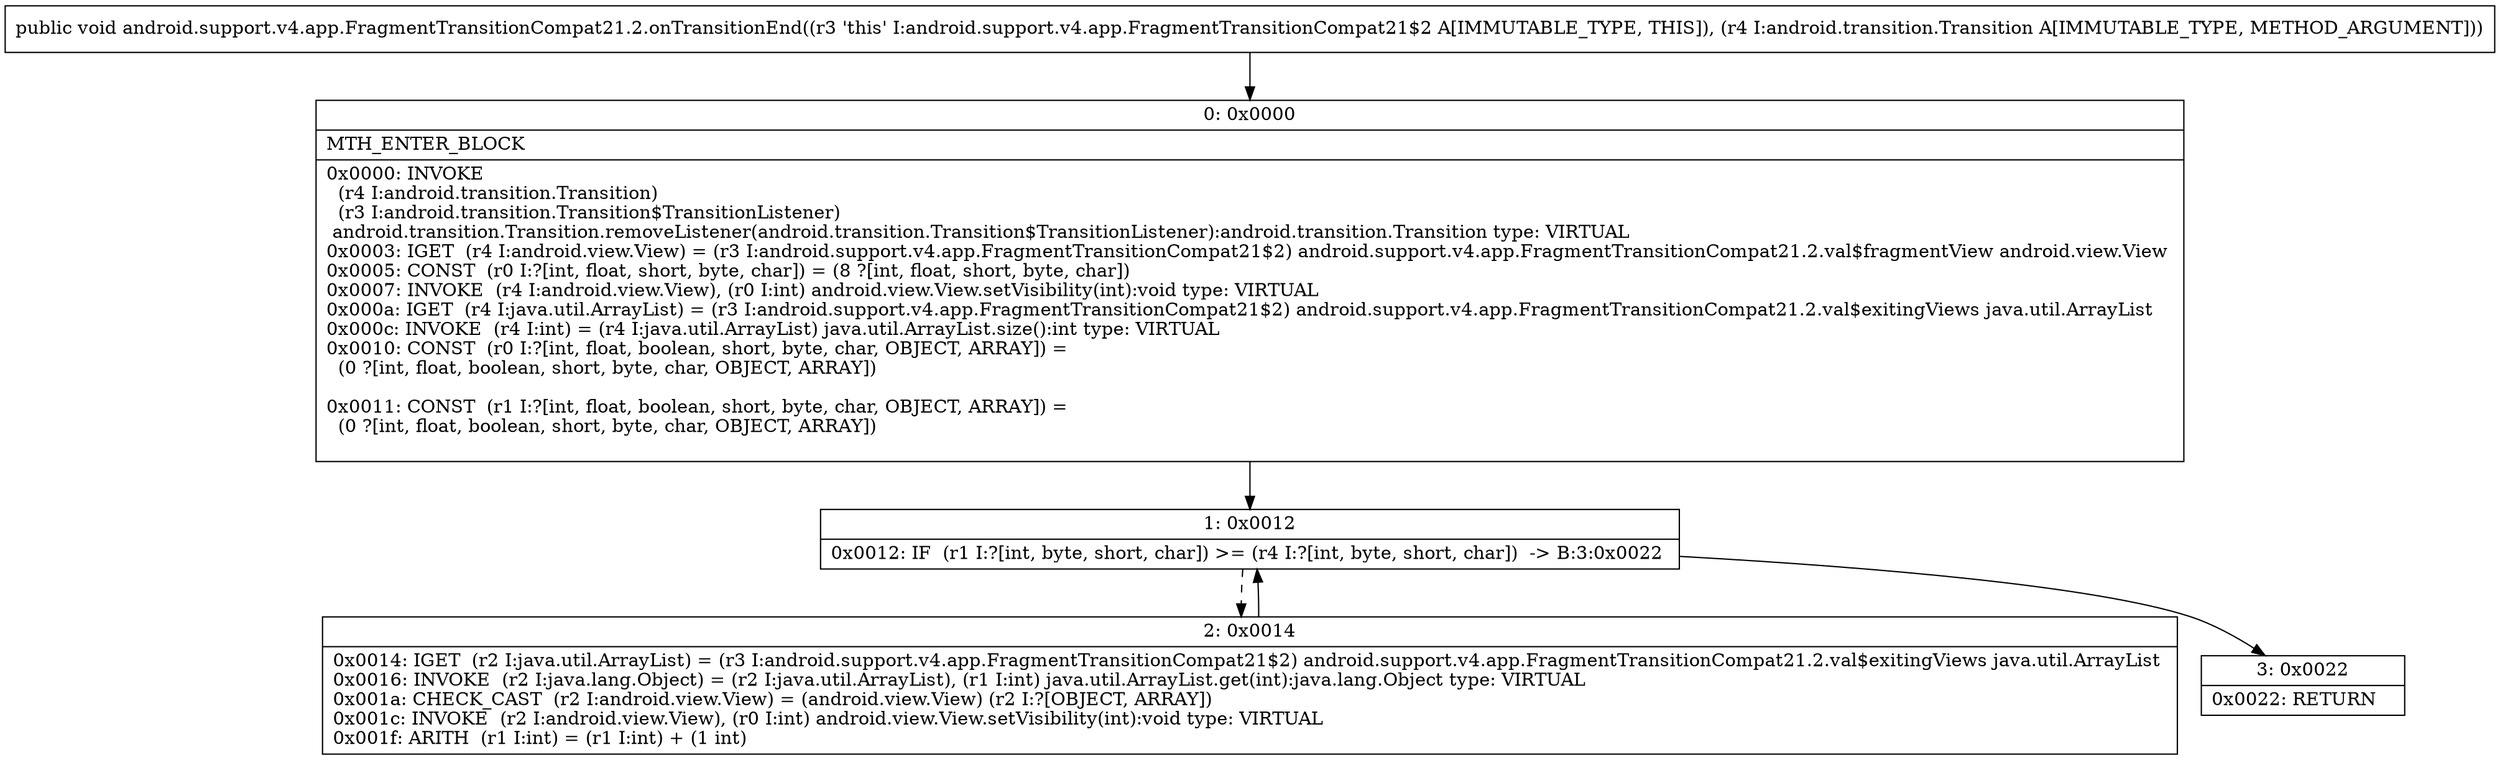 digraph "CFG forandroid.support.v4.app.FragmentTransitionCompat21.2.onTransitionEnd(Landroid\/transition\/Transition;)V" {
Node_0 [shape=record,label="{0\:\ 0x0000|MTH_ENTER_BLOCK\l|0x0000: INVOKE  \l  (r4 I:android.transition.Transition)\l  (r3 I:android.transition.Transition$TransitionListener)\l android.transition.Transition.removeListener(android.transition.Transition$TransitionListener):android.transition.Transition type: VIRTUAL \l0x0003: IGET  (r4 I:android.view.View) = (r3 I:android.support.v4.app.FragmentTransitionCompat21$2) android.support.v4.app.FragmentTransitionCompat21.2.val$fragmentView android.view.View \l0x0005: CONST  (r0 I:?[int, float, short, byte, char]) = (8 ?[int, float, short, byte, char]) \l0x0007: INVOKE  (r4 I:android.view.View), (r0 I:int) android.view.View.setVisibility(int):void type: VIRTUAL \l0x000a: IGET  (r4 I:java.util.ArrayList) = (r3 I:android.support.v4.app.FragmentTransitionCompat21$2) android.support.v4.app.FragmentTransitionCompat21.2.val$exitingViews java.util.ArrayList \l0x000c: INVOKE  (r4 I:int) = (r4 I:java.util.ArrayList) java.util.ArrayList.size():int type: VIRTUAL \l0x0010: CONST  (r0 I:?[int, float, boolean, short, byte, char, OBJECT, ARRAY]) = \l  (0 ?[int, float, boolean, short, byte, char, OBJECT, ARRAY])\l \l0x0011: CONST  (r1 I:?[int, float, boolean, short, byte, char, OBJECT, ARRAY]) = \l  (0 ?[int, float, boolean, short, byte, char, OBJECT, ARRAY])\l \l}"];
Node_1 [shape=record,label="{1\:\ 0x0012|0x0012: IF  (r1 I:?[int, byte, short, char]) \>= (r4 I:?[int, byte, short, char])  \-\> B:3:0x0022 \l}"];
Node_2 [shape=record,label="{2\:\ 0x0014|0x0014: IGET  (r2 I:java.util.ArrayList) = (r3 I:android.support.v4.app.FragmentTransitionCompat21$2) android.support.v4.app.FragmentTransitionCompat21.2.val$exitingViews java.util.ArrayList \l0x0016: INVOKE  (r2 I:java.lang.Object) = (r2 I:java.util.ArrayList), (r1 I:int) java.util.ArrayList.get(int):java.lang.Object type: VIRTUAL \l0x001a: CHECK_CAST  (r2 I:android.view.View) = (android.view.View) (r2 I:?[OBJECT, ARRAY]) \l0x001c: INVOKE  (r2 I:android.view.View), (r0 I:int) android.view.View.setVisibility(int):void type: VIRTUAL \l0x001f: ARITH  (r1 I:int) = (r1 I:int) + (1 int) \l}"];
Node_3 [shape=record,label="{3\:\ 0x0022|0x0022: RETURN   \l}"];
MethodNode[shape=record,label="{public void android.support.v4.app.FragmentTransitionCompat21.2.onTransitionEnd((r3 'this' I:android.support.v4.app.FragmentTransitionCompat21$2 A[IMMUTABLE_TYPE, THIS]), (r4 I:android.transition.Transition A[IMMUTABLE_TYPE, METHOD_ARGUMENT])) }"];
MethodNode -> Node_0;
Node_0 -> Node_1;
Node_1 -> Node_2[style=dashed];
Node_1 -> Node_3;
Node_2 -> Node_1;
}

